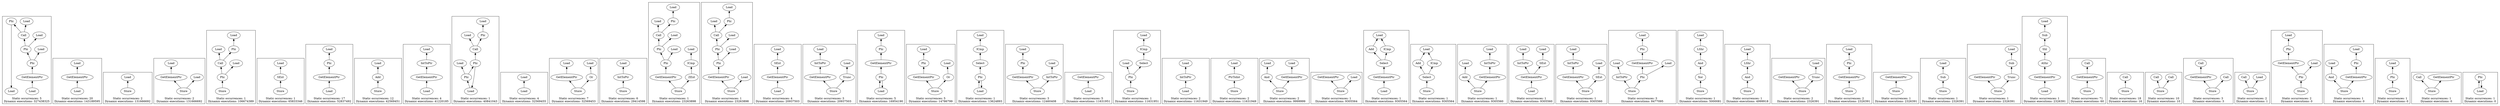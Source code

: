 strict digraph {
rankdir=BT
subgraph {
"0_89" [label="Call"]
"0_88" [label="Load"]
"0_89" -> "0_88"
"0_59" [label="Phi"]
"0_89" -> "0_59"
"0_48" [label="GetElementPtr"]
"0_47" [label="Phi"]
"0_48" -> "0_47"
{
rank=min
"0_49" [label="Load"]
}
"0_49" -> "0_48"
"0_100" [label="Phi"]
"0_100" -> "0_89"
{
rank=min
"0_52" [label="Load"]
}
"0_59" -> "0_52"
"0_98" [label="Load"]
"0_100" -> "0_98"
"0_44" [label="Load"]
"0_47" -> "0_44"
"0_47" -> "0_100"
cluster=true
label="Static occurrences: 5\nDynamic executions: 327438325"
}
subgraph {
"1_87" [label="GetElementPtr"]
"1_86" [label="Load"]
"1_87" -> "1_86"
{
rank=min
"1_88" [label="Load"]
}
"1_88" -> "1_87"
cluster=true
label="Static occurrences: 20\nDynamic executions: 143189595"
}
subgraph {
{
rank=min
"2_66" [label="Store"]
}
"2_65" [label="Load"]
"2_66" -> "2_65"
cluster=true
label="Static occurrences: 2\nDynamic executions: 131666692"
}
subgraph {
"3_92" [label="GetElementPtr"]
"3_91" [label="Load"]
"3_92" -> "3_91"
{
rank=min
"3_93" [label="Store"]
}
"3_93" -> "3_92"
"3_90" [label="Load"]
"3_93" -> "3_90"
cluster=true
label="Static occurrences: 2\nDynamic executions: 131666692"
}
subgraph {
"4_89" [label="Call"]
"4_88" [label="Load"]
"4_89" -> "4_88"
"4_59" [label="Phi"]
"4_89" -> "4_59"
"4_100" [label="Phi"]
"4_100" -> "4_89"
"4_52" [label="Load"]
"4_59" -> "4_52"
"4_98" [label="Load"]
"4_100" -> "4_98"
{
rank=min
"4_101" [label="Store"]
}
"4_101" -> "4_100"
cluster=true
label="Static occurrences: 1\nDynamic executions: 106674389"
}
subgraph {
"5_62" [label="SExt"]
"5_61" [label="Load"]
"5_62" -> "5_61"
{
rank=min
"5_63" [label="Store"]
}
"5_63" -> "5_62"
cluster=true
label="Static occurrences: 1\nDynamic executions: 65833346"
}
subgraph {
"6_146" [label="GetElementPtr"]
"6_141" [label="Phi"]
"6_146" -> "6_141"
{
rank=min
"6_147" [label="Load"]
}
"6_147" -> "6_146"
"6_139" [label="Load"]
"6_141" -> "6_139"
cluster=true
label="Static occurrences: 17\nDynamic executions: 52837492"
}
subgraph {
"7_34" [label="Add"]
"7_33" [label="Load"]
"7_34" -> "7_33"
{
rank=min
"7_35" [label="Store"]
}
"7_35" -> "7_34"
cluster=true
label="Static occurrences: 12\nDynamic executions: 42569451"
}
subgraph {
"8_373" [label="GetElementPtr"]
"8_372" [label="IntToPtr"]
"8_373" -> "8_372"
"8_369" [label="Load"]
"8_372" -> "8_369"
{
rank=min
"8_374" [label="Load"]
}
"8_374" -> "8_373"
cluster=true
label="Static occurrences: 4\nDynamic executions: 41220185"
}
subgraph {
"9_89" [label="Call"]
"9_88" [label="Load"]
"9_89" -> "9_88"
"9_59" [label="Phi"]
"9_89" -> "9_59"
{
rank=min
"9_98" [label="Load"]
}
"9_47" [label="Phi"]
"9_98" -> "9_47"
"9_100" [label="Phi"]
"9_100" -> "9_89"
"9_52" [label="Load"]
"9_59" -> "9_52"
"9_100" -> "9_98"
"9_44" [label="Load"]
"9_47" -> "9_44"
"9_47" -> "9_100"
cluster=true
label="Static occurrences: 1\nDynamic executions: 40841043"
}
subgraph {
{
rank=min
"10_53" [label="Load"]
}
"10_52" [label="Load"]
"10_53" -> "10_52"
cluster=true
label="Static occurrences: 4\nDynamic executions: 32569455"
}
subgraph {
"11_106" [label="GetElementPtr"]
"11_105" [label="Load"]
"11_106" -> "11_105"
"11_108" [label="Or"]
"11_107" [label="Load"]
"11_108" -> "11_107"
{
rank=min
"11_109" [label="Store"]
}
"11_109" -> "11_106"
"11_109" -> "11_108"
cluster=true
label="Static occurrences: 7\nDynamic executions: 32569453"
}
subgraph {
"12_372" [label="IntToPtr"]
"12_369" [label="Load"]
"12_372" -> "12_369"
{
rank=min
"12_397" [label="Store"]
}
"12_397" -> "12_372"
cluster=true
label="Static occurrences: 6\nDynamic executions: 29414598"
}
subgraph {
"13_89" [label="Call"]
"13_88" [label="Load"]
"13_89" -> "13_88"
"13_59" [label="Phi"]
"13_89" -> "13_59"
"13_48" [label="GetElementPtr"]
"13_47" [label="Phi"]
"13_48" -> "13_47"
"13_55" [label="ICmp"]
"13_53" [label="Load"]
"13_55" -> "13_53"
"13_100" [label="Phi"]
"13_100" -> "13_89"
"13_52" [label="Load"]
"13_59" -> "13_52"
"13_98" [label="Load"]
"13_100" -> "13_98"
"13_44" [label="Load"]
"13_47" -> "13_44"
"13_47" -> "13_100"
{
rank=min
"13_57" [label="Store"]
}
"13_57" -> "13_48"
"13_56" [label="ZExt"]
"13_57" -> "13_56"
"13_56" -> "13_55"
cluster=true
label="Static occurrences: 1\nDynamic executions: 23263898"
}
subgraph {
"14_89" [label="Call"]
"14_88" [label="Load"]
"14_89" -> "14_88"
"14_59" [label="Phi"]
"14_89" -> "14_59"
"14_51" [label="GetElementPtr"]
"14_47" [label="Phi"]
"14_51" -> "14_47"
"14_100" [label="Phi"]
"14_100" -> "14_89"
"14_52" [label="Load"]
"14_59" -> "14_52"
"14_98" [label="Load"]
"14_100" -> "14_98"
"14_44" [label="Load"]
"14_47" -> "14_44"
"14_47" -> "14_100"
{
rank=min
"14_54" [label="Store"]
}
"14_54" -> "14_51"
"14_53" [label="Load"]
"14_54" -> "14_53"
cluster=true
label="Static occurrences: 1\nDynamic executions: 23263898"
}
subgraph {
"15_166" [label="GetElementPtr"]
"15_165" [label="SExt"]
"15_166" -> "15_165"
{
rank=min
"15_167" [label="Load"]
}
"15_167" -> "15_166"
"15_161" [label="Load"]
"15_165" -> "15_161"
cluster=true
label="Static occurrences: 4\nDynamic executions: 20937503"
}
subgraph {
"16_380" [label="GetElementPtr"]
"16_372" [label="IntToPtr"]
"16_380" -> "16_372"
"16_369" [label="Load"]
"16_372" -> "16_369"
{
rank=min
"16_400" [label="Store"]
}
"16_400" -> "16_380"
"16_399" [label="Trunc"]
"16_400" -> "16_399"
"16_398" [label="Load"]
"16_399" -> "16_398"
cluster=true
label="Static occurrences: 3\nDynamic executions: 20937503"
}
subgraph {
"17_181" [label="GetElementPtr"]
"17_169" [label="Phi"]
"17_181" -> "17_169"
{
rank=min
"17_200" [label="Load"]
}
"17_199" [label="Phi"]
"17_200" -> "17_199"
"17_199" -> "17_181"
"17_199" -> "17_200"
"17_167" [label="Load"]
"17_169" -> "17_167"
cluster=true
label="Static occurrences: 5\nDynamic executions: 16954190"
}
subgraph {
"18_186" [label="GetElementPtr"]
"18_169" [label="Phi"]
"18_186" -> "18_169"
"18_188" [label="Or"]
"18_187" [label="Load"]
"18_188" -> "18_187"
"18_167" [label="Load"]
"18_169" -> "18_167"
{
rank=min
"18_189" [label="Store"]
}
"18_189" -> "18_186"
"18_189" -> "18_188"
cluster=true
label="Static occurrences: 5\nDynamic executions: 14786799"
}
subgraph {
"19_359" [label="ICmp"]
"19_358" [label="Load"]
"19_359" -> "19_358"
{
rank=min
"19_364" [label="Load"]
}
"19_363" [label="Phi"]
"19_364" -> "19_363"
"19_363" -> "19_364"
"19_360" [label="Select"]
"19_363" -> "19_360"
"19_360" -> "19_359"
cluster=true
label="Static occurrences: 1\nDynamic executions: 13624893"
}
subgraph {
"20_401" [label="GetElementPtr"]
"20_389" [label="Phi"]
"20_401" -> "20_389"
"20_372" [label="IntToPtr"]
"20_369" [label="Load"]
"20_372" -> "20_369"
"20_387" [label="Load"]
"20_389" -> "20_387"
{
rank=min
"20_405" [label="Store"]
}
"20_405" -> "20_401"
"20_405" -> "20_372"
cluster=true
label="Static occurrences: 3\nDynamic executions: 12460408"
}
subgraph {
{
rank=min
"21_126" [label="Load"]
}
"21_125" [label="GetElementPtr"]
"21_126" -> "21_125"
cluster=true
label="Static occurrences: 5\nDynamic executions: 11631951"
}
subgraph {
"22_359" [label="ICmp"]
"22_358" [label="Load"]
"22_359" -> "22_358"
"22_363" [label="Phi"]
"22_364" [label="Load"]
"22_363" -> "22_364"
"22_360" [label="Select"]
"22_363" -> "22_360"
"22_360" -> "22_359"
{
rank=min
"22_367" [label="Store"]
}
"22_367" -> "22_363"
cluster=true
label="Static occurrences: 1\nDynamic executions: 11631951"
}
subgraph {
"23_372" [label="IntToPtr"]
"23_369" [label="Load"]
"23_372" -> "23_369"
{
rank=min
"23_377" [label="Load"]
}
"23_377" -> "23_372"
cluster=true
label="Static occurrences: 2\nDynamic executions: 11631949"
}
subgraph {
"24_378" [label="PtrToInt"]
"24_377" [label="Load"]
"24_378" -> "24_377"
{
rank=min
"24_379" [label="Store"]
}
"24_379" -> "24_378"
cluster=true
label="Static occurrences: 2\nDynamic executions: 11631949"
}
subgraph {
"25_246" [label="And"]
"25_245" [label="Load"]
"25_246" -> "25_245"
"25_244" [label="GetElementPtr"]
"25_239" [label="Load"]
"25_244" -> "25_239"
{
rank=min
"25_247" [label="Store"]
}
"25_247" -> "25_246"
"25_247" -> "25_244"
cluster=true
label="Static occurrences: 2\nDynamic executions: 9999999"
}
subgraph {
{
rank=min
"26_303" [label="Store"]
}
"26_302" [label="GetElementPtr"]
"26_303" -> "26_302"
"26_301" [label="Load"]
"26_303" -> "26_301"
cluster=true
label="Static occurrences: 1\nDynamic executions: 9305564"
}
subgraph {
"27_296" [label="Add"]
"27_295" [label="Load"]
"27_296" -> "27_295"
"27_300" [label="GetElementPtr"]
"27_298" [label="Select"]
"27_300" -> "27_298"
"27_297" [label="ICmp"]
"27_297" -> "27_295"
{
rank=min
"27_301" [label="Load"]
}
"27_301" -> "27_300"
"27_298" -> "27_296"
"27_298" -> "27_297"
cluster=true
label="Static occurrences: 1\nDynamic executions: 9305564"
}
subgraph {
"28_296" [label="Add"]
"28_295" [label="Load"]
"28_296" -> "28_295"
"28_297" [label="ICmp"]
"28_297" -> "28_295"
"28_298" [label="Select"]
"28_298" -> "28_296"
"28_298" -> "28_297"
{
rank=min
"28_299" [label="Store"]
}
"28_299" -> "28_298"
cluster=true
label="Static occurrences: 1\nDynamic executions: 9305564"
}
subgraph {
"29_440" [label="Add"]
"29_374" [label="Load"]
"29_440" -> "29_374"
"29_373" [label="GetElementPtr"]
"29_372" [label="IntToPtr"]
"29_373" -> "29_372"
"29_369" [label="Load"]
"29_372" -> "29_369"
{
rank=min
"29_441" [label="Store"]
}
"29_441" -> "29_440"
"29_441" -> "29_373"
cluster=true
label="Static occurrences: 1\nDynamic executions: 9305560"
}
subgraph {
"30_435" [label="GetElementPtr"]
"30_372" [label="IntToPtr"]
"30_435" -> "30_372"
"30_434" [label="SExt"]
"30_435" -> "30_434"
"30_369" [label="Load"]
"30_372" -> "30_369"
{
rank=min
"30_436" [label="Load"]
}
"30_436" -> "30_435"
"30_374" [label="Load"]
"30_434" -> "30_374"
cluster=true
label="Static occurrences: 1\nDynamic executions: 9305560"
}
subgraph {
"31_438" [label="GetElementPtr"]
"31_430" [label="IntToPtr"]
"31_438" -> "31_430"
"31_427" [label="Load"]
"31_430" -> "31_427"
"31_437" [label="SExt"]
"31_436" [label="Load"]
"31_437" -> "31_436"
{
rank=min
"31_439" [label="Store"]
}
"31_439" -> "31_438"
"31_439" -> "31_437"
cluster=true
label="Static occurrences: 1\nDynamic executions: 9305560"
}
subgraph {
"32_401" [label="GetElementPtr"]
"32_389" [label="Phi"]
"32_401" -> "32_389"
"32_372" [label="IntToPtr"]
"32_369" [label="Load"]
"32_372" -> "32_369"
"32_419" [label="Phi"]
"32_419" -> "32_401"
"32_420" [label="Load"]
"32_419" -> "32_420"
"32_387" [label="Load"]
"32_389" -> "32_387"
{
rank=min
"32_423" [label="Store"]
}
"32_423" -> "32_372"
"32_423" -> "32_419"
cluster=true
label="Static occurrences: 3\nDynamic executions: 8477095"
}
subgraph {
"33_236" [label="And"]
"33_235" [label="LShr"]
"33_236" -> "33_235"
"33_232" [label="Load"]
"33_235" -> "33_232"
{
rank=min
"33_257" [label="Store"]
}
"33_256" [label="Xor"]
"33_257" -> "33_256"
"33_256" -> "33_236"
cluster=true
label="Static occurrences: 1\nDynamic executions: 5000081"
}
subgraph {
"34_236" [label="And"]
"34_235" [label="LShr"]
"34_236" -> "34_235"
"34_232" [label="Load"]
"34_235" -> "34_232"
{
rank=min
"34_238" [label="Store"]
}
"34_238" -> "34_236"
cluster=true
label="Static occurrences: 1\nDynamic executions: 4999918"
}
subgraph {
{
rank=min
"35_180" [label="Store"]
}
"35_160" [label="GetElementPtr"]
"35_180" -> "35_160"
"35_179" [label="Trunc"]
"35_180" -> "35_179"
"35_178" [label="Load"]
"35_179" -> "35_178"
cluster=true
label="Static occurrences: 2\nDynamic executions: 2326391"
}
subgraph {
"36_181" [label="GetElementPtr"]
"36_169" [label="Phi"]
"36_181" -> "36_169"
"36_167" [label="Load"]
"36_169" -> "36_167"
{
rank=min
"36_185" [label="Store"]
}
"36_185" -> "36_181"
cluster=true
label="Static occurrences: 2\nDynamic executions: 2326391"
}
subgraph {
{
rank=min
"37_292" [label="Store"]
}
"37_291" [label="GetElementPtr"]
"37_292" -> "37_291"
cluster=true
label="Static occurrences: 1\nDynamic executions: 2326391"
}
subgraph {
{
rank=min
"38_287" [label="Store"]
}
"38_286" [label="Sub"]
"38_287" -> "38_286"
"38_285" [label="Load"]
"38_286" -> "38_285"
cluster=true
label="Static occurrences: 1\nDynamic executions: 2326391"
}
subgraph {
{
rank=min
"39_290" [label="Store"]
}
"39_289" [label="GetElementPtr"]
"39_290" -> "39_289"
"39_288" [label="Trunc"]
"39_290" -> "39_288"
"39_286" [label="Sub"]
"39_285" [label="Load"]
"39_286" -> "39_285"
"39_288" -> "39_286"
cluster=true
label="Static occurrences: 1\nDynamic executions: 2326391"
}
subgraph {
"40_311" [label="AShr"]
"40_310" [label="Shl"]
"40_311" -> "40_310"
"40_312" [label="GetElementPtr"]
"40_312" -> "40_311"
{
rank=min
"40_313" [label="Load"]
}
"40_313" -> "40_312"
"40_286" [label="Sub"]
"40_310" -> "40_286"
"40_285" [label="Load"]
"40_286" -> "40_285"
cluster=true
label="Static occurrences: 1\nDynamic executions: 2326391"
}
subgraph {
"41_6" [label="GetElementPtr"]
"41_0" [label="Call"]
"41_6" -> "41_0"
{
rank=min
"41_7" [label="Store"]
}
"41_7" -> "41_6"
cluster=true
label="Static occurrences: 71\nDynamic executions: 60"
}
subgraph {
{
rank=min
"42_20" [label="Store"]
}
"42_0" [label="Call"]
"42_20" -> "42_0"
cluster=true
label="Static occurrences: 18\nDynamic executions: 16"
}
subgraph {
{
rank=min
"43_620" [label="Store"]
}
"43_607" [label="Call"]
"43_620" -> "43_607"
"43_617" [label="Call"]
"43_620" -> "43_617"
cluster=true
label="Static occurrences: 10\nDynamic executions: 10"
}
subgraph {
"44_634" [label="GetElementPtr"]
"44_627" [label="Call"]
"44_634" -> "44_627"
{
rank=min
"44_635" [label="Store"]
}
"44_617" [label="Call"]
"44_635" -> "44_617"
"44_635" -> "44_634"
cluster=true
label="Static occurrences: 3\nDynamic executions: 3"
}
subgraph {
{
rank=min
"45_5" [label="Store"]
}
"45_0" [label="Call"]
"45_5" -> "45_0"
"45_4" [label="Load"]
"45_5" -> "45_4"
cluster=true
label="Static occurrences: 2\nDynamic executions: 1"
}
subgraph {
"46_181" [label="GetElementPtr"]
"46_169" [label="Phi"]
"46_181" -> "46_169"
"46_199" [label="Phi"]
"46_199" -> "46_181"
"46_200" [label="Load"]
"46_199" -> "46_200"
"46_167" [label="Load"]
"46_169" -> "46_167"
{
rank=min
"46_203" [label="Store"]
}
"46_203" -> "46_199"
cluster=true
label="Static occurrences: 2\nDynamic executions: 0"
}
subgraph {
"47_148" [label="And"]
"47_147" [label="Load"]
"47_148" -> "47_147"
"47_146" [label="GetElementPtr"]
"47_141" [label="Phi"]
"47_146" -> "47_141"
"47_139" [label="Load"]
"47_141" -> "47_139"
{
rank=min
"47_149" [label="Store"]
}
"47_149" -> "47_148"
"47_149" -> "47_146"
cluster=true
label="Static occurrences: 1\nDynamic executions: 0"
}
subgraph {
"48_211" [label="Phi"]
"48_212" [label="Load"]
"48_211" -> "48_212"
{
rank=min
"48_215" [label="Store"]
}
"48_215" -> "48_211"
cluster=true
label="Static occurrences: 1\nDynamic executions: 0"
}
subgraph {
{
rank=min
"49_3" [label="Store"]
}
"49_0" [label="Call"]
"49_3" -> "49_0"
"49_2" [label="GetElementPtr"]
"49_3" -> "49_2"
cluster=true
label="Static occurrences: 1\nDynamic executions: 0"
}
subgraph {
{
rank=min
"50_212" [label="Load"]
}
"50_211" [label="Phi"]
"50_212" -> "50_211"
"50_211" -> "50_212"
cluster=true
label="Static occurrences: 1\nDynamic executions: 0"
}
}
